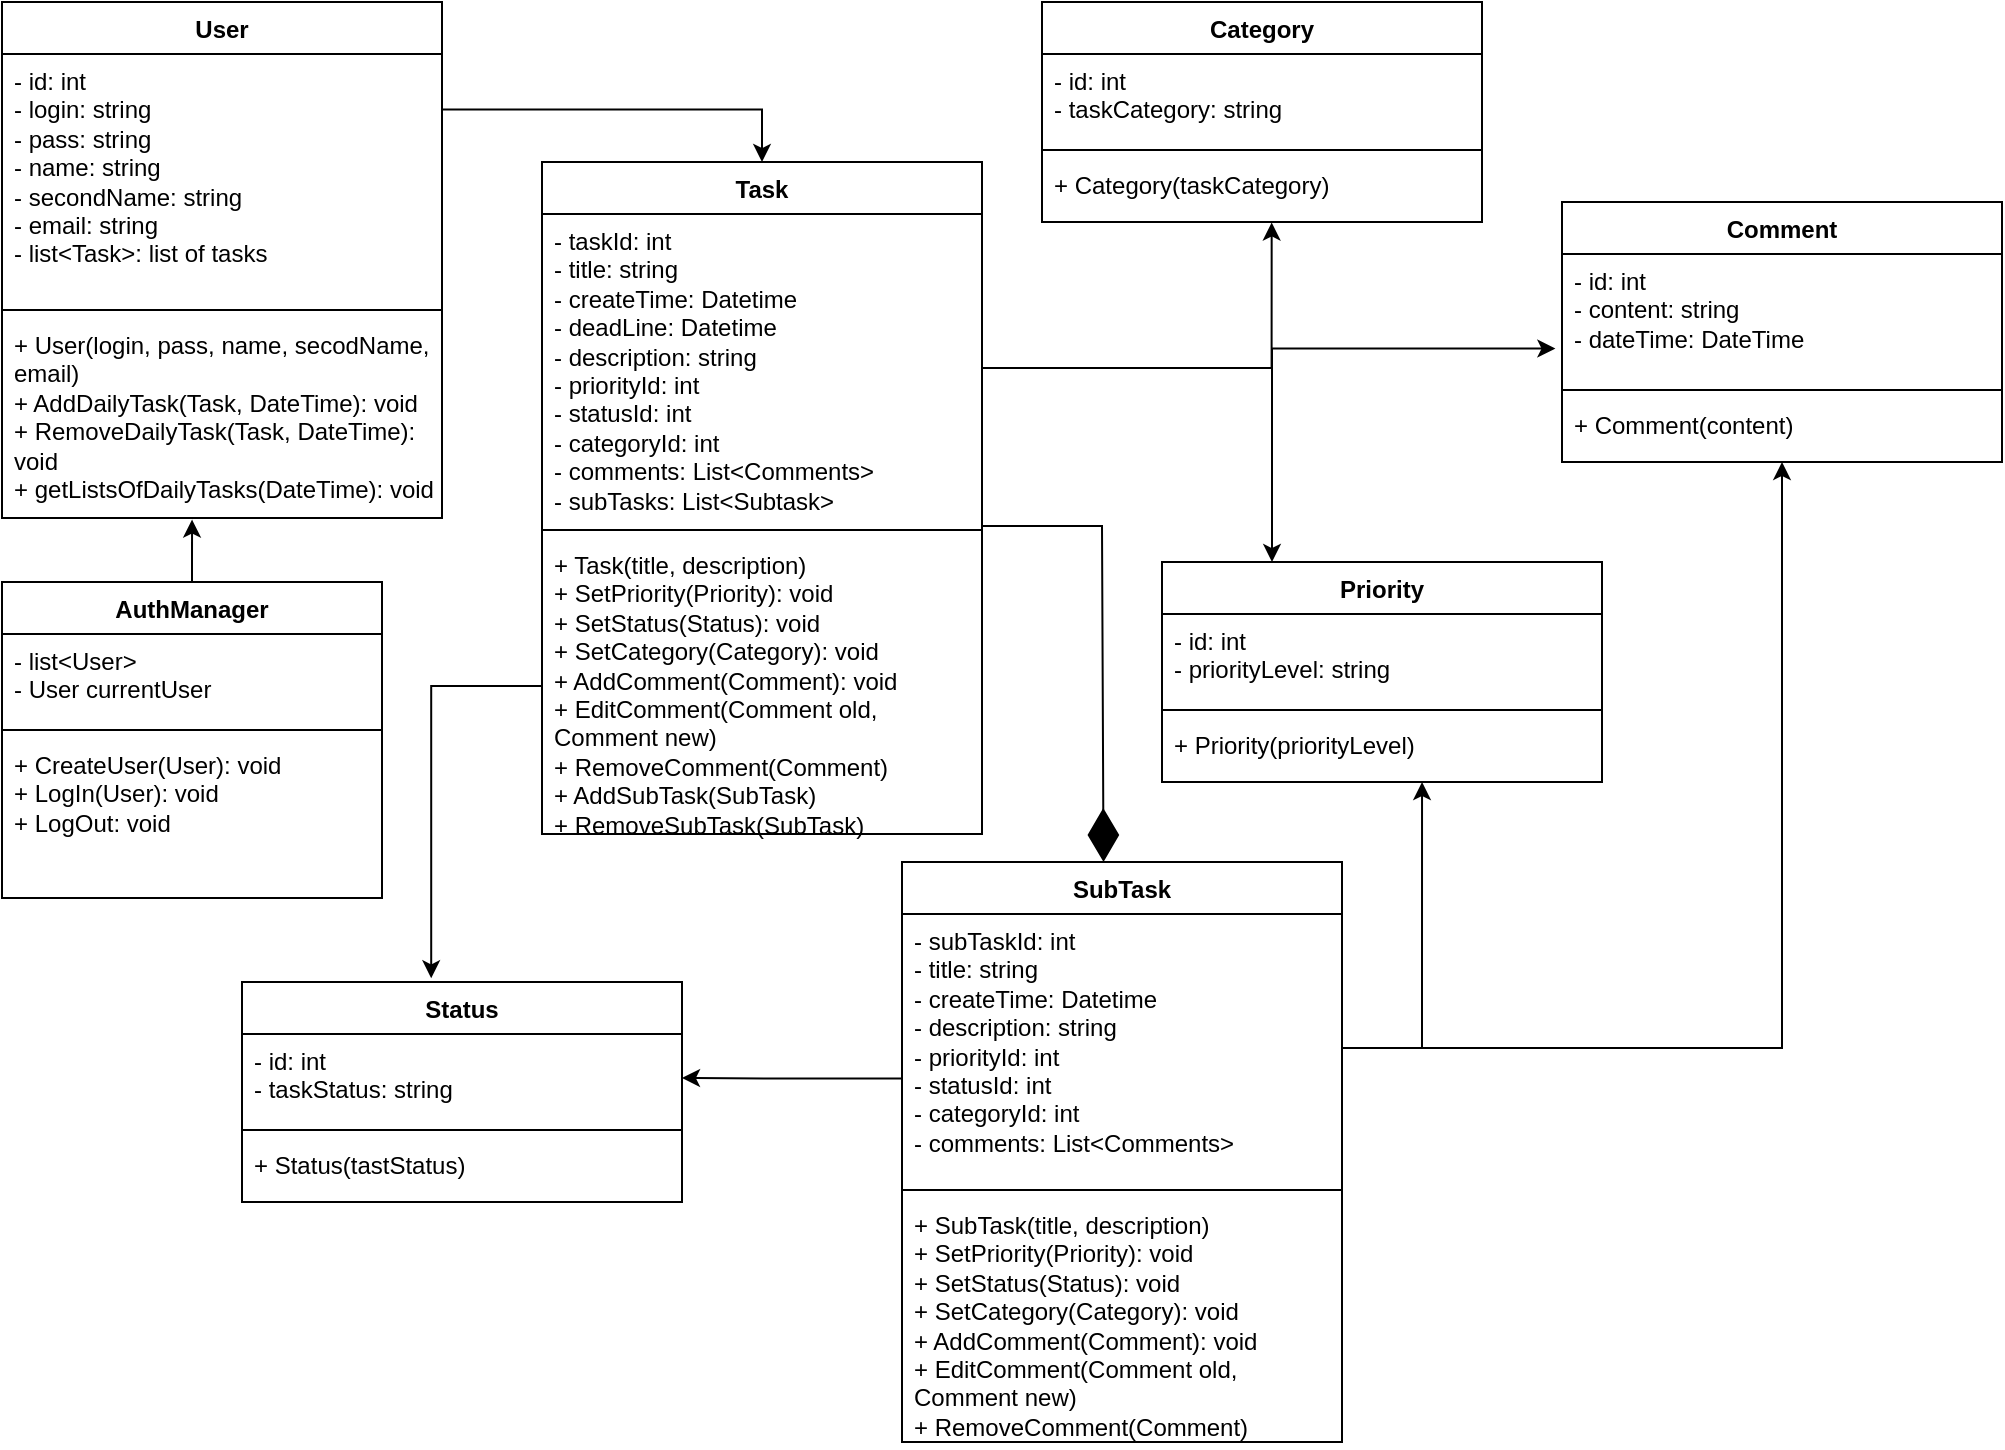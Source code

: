 <mxfile version="24.1.0" type="device">
  <diagram name="Страница — 1" id="Bil87quwlaxb9i6Cz8Cv">
    <mxGraphModel dx="1518" dy="705" grid="1" gridSize="10" guides="1" tooltips="1" connect="1" arrows="1" fold="1" page="1" pageScale="1" pageWidth="827" pageHeight="1169" math="0" shadow="0">
      <root>
        <mxCell id="0" />
        <mxCell id="1" parent="0" />
        <mxCell id="2zfIz8grE3cXNLrBjmMn-1" value="User" style="swimlane;fontStyle=1;align=center;verticalAlign=top;childLayout=stackLayout;horizontal=1;startSize=26;horizontalStack=0;resizeParent=1;resizeParentMax=0;resizeLast=0;collapsible=1;marginBottom=0;whiteSpace=wrap;html=1;" parent="1" vertex="1">
          <mxGeometry x="280" y="340" width="220" height="258" as="geometry">
            <mxRectangle x="330" y="390" width="70" height="30" as="alternateBounds" />
          </mxGeometry>
        </mxCell>
        <mxCell id="2zfIz8grE3cXNLrBjmMn-2" value="&lt;font style=&quot;vertical-align: inherit;&quot;&gt;&lt;font style=&quot;vertical-align: inherit;&quot;&gt;&lt;font style=&quot;vertical-align: inherit;&quot;&gt;&lt;font style=&quot;vertical-align: inherit;&quot;&gt;- id: int &lt;/font&gt;&lt;/font&gt;&lt;/font&gt;&lt;/font&gt;&lt;br&gt;&lt;font style=&quot;vertical-align: inherit;&quot;&gt;&lt;font style=&quot;vertical-align: inherit;&quot;&gt;&lt;font style=&quot;vertical-align: inherit;&quot;&gt;&lt;font style=&quot;vertical-align: inherit;&quot;&gt;- login: string&lt;/font&gt;&lt;/font&gt;&lt;/font&gt;&lt;/font&gt;&lt;br&gt;&lt;font style=&quot;vertical-align: inherit;&quot;&gt;&lt;font style=&quot;vertical-align: inherit;&quot;&gt;- pass: string&lt;br&gt;- name: string&lt;/font&gt;&lt;/font&gt;&lt;br&gt;&lt;font style=&quot;vertical-align: inherit;&quot;&gt;&lt;font style=&quot;vertical-align: inherit;&quot;&gt;- secondName: string&lt;/font&gt;&lt;/font&gt;&lt;br&gt;&lt;font style=&quot;vertical-align: inherit;&quot;&gt;&lt;font style=&quot;vertical-align: inherit;&quot;&gt;- email: string&lt;br&gt;- list&amp;lt;Task&amp;gt;: list of tasks&amp;nbsp;&lt;br&gt;&lt;/font&gt;&lt;/font&gt;" style="text;strokeColor=none;fillColor=none;align=left;verticalAlign=top;spacingLeft=4;spacingRight=4;overflow=hidden;rotatable=0;points=[[0,0.5],[1,0.5]];portConstraint=eastwest;whiteSpace=wrap;html=1;" parent="2zfIz8grE3cXNLrBjmMn-1" vertex="1">
          <mxGeometry y="26" width="220" height="124" as="geometry" />
        </mxCell>
        <mxCell id="2zfIz8grE3cXNLrBjmMn-3" value="" style="line;strokeWidth=1;fillColor=none;align=left;verticalAlign=middle;spacingTop=-1;spacingLeft=3;spacingRight=3;rotatable=0;labelPosition=right;points=[];portConstraint=eastwest;strokeColor=inherit;" parent="2zfIz8grE3cXNLrBjmMn-1" vertex="1">
          <mxGeometry y="150" width="220" height="8" as="geometry" />
        </mxCell>
        <mxCell id="2zfIz8grE3cXNLrBjmMn-4" value="+ User(login, pass, name, secodName, email)&lt;br&gt;+ AddDailyTask(Task, DateTime): void&lt;div&gt;+ RemoveDailyTask(Task, DateTime): void&lt;/div&gt;&lt;div&gt;+ getListsOfDailyTasks(DateTime): void&lt;br style=&quot;border-color: var(--border-color);&quot;&gt;&lt;/div&gt;&lt;div&gt;&lt;br&gt;&lt;/div&gt;" style="text;strokeColor=none;fillColor=none;align=left;verticalAlign=top;spacingLeft=4;spacingRight=4;overflow=hidden;rotatable=0;points=[[0,0.5],[1,0.5]];portConstraint=eastwest;whiteSpace=wrap;html=1;" parent="2zfIz8grE3cXNLrBjmMn-1" vertex="1">
          <mxGeometry y="158" width="220" height="100" as="geometry" />
        </mxCell>
        <mxCell id="dKyLfjiWWIPSGPcY52xh-7" style="edgeStyle=orthogonalEdgeStyle;rounded=0;orthogonalLoop=1;jettySize=auto;html=1;entryX=0.432;entryY=1.008;entryDx=0;entryDy=0;entryPerimeter=0;" parent="1" source="pTSnaO89AcoKP8tAUxXy-4" target="2zfIz8grE3cXNLrBjmMn-4" edge="1">
          <mxGeometry relative="1" as="geometry">
            <mxPoint x="375" y="500" as="targetPoint" />
          </mxGeometry>
        </mxCell>
        <mxCell id="pTSnaO89AcoKP8tAUxXy-4" value="AuthManager" style="swimlane;fontStyle=1;align=center;verticalAlign=top;childLayout=stackLayout;horizontal=1;startSize=26;horizontalStack=0;resizeParent=1;resizeParentMax=0;resizeLast=0;collapsible=1;marginBottom=0;whiteSpace=wrap;html=1;" parent="1" vertex="1">
          <mxGeometry x="280" y="630" width="190" height="158" as="geometry">
            <mxRectangle x="300" y="220" width="70" height="30" as="alternateBounds" />
          </mxGeometry>
        </mxCell>
        <mxCell id="pTSnaO89AcoKP8tAUxXy-5" value="&lt;font style=&quot;vertical-align: inherit;&quot;&gt;&lt;font style=&quot;vertical-align: inherit;&quot;&gt;- list&amp;lt;User&amp;gt;&lt;br&gt;- User currentUser&lt;br&gt;&lt;/font&gt;&lt;/font&gt;" style="text;strokeColor=none;fillColor=none;align=left;verticalAlign=top;spacingLeft=4;spacingRight=4;overflow=hidden;rotatable=0;points=[[0,0.5],[1,0.5]];portConstraint=eastwest;whiteSpace=wrap;html=1;" parent="pTSnaO89AcoKP8tAUxXy-4" vertex="1">
          <mxGeometry y="26" width="190" height="44" as="geometry" />
        </mxCell>
        <mxCell id="pTSnaO89AcoKP8tAUxXy-6" value="" style="line;strokeWidth=1;fillColor=none;align=left;verticalAlign=middle;spacingTop=-1;spacingLeft=3;spacingRight=3;rotatable=0;labelPosition=right;points=[];portConstraint=eastwest;strokeColor=inherit;" parent="pTSnaO89AcoKP8tAUxXy-4" vertex="1">
          <mxGeometry y="70" width="190" height="8" as="geometry" />
        </mxCell>
        <mxCell id="pTSnaO89AcoKP8tAUxXy-7" value="+ CreateUser(User): void&lt;br&gt;+ LogIn(User): void&lt;br&gt;+ LogOut: void" style="text;strokeColor=none;fillColor=none;align=left;verticalAlign=top;spacingLeft=4;spacingRight=4;overflow=hidden;rotatable=0;points=[[0,0.5],[1,0.5]];portConstraint=eastwest;whiteSpace=wrap;html=1;" parent="pTSnaO89AcoKP8tAUxXy-4" vertex="1">
          <mxGeometry y="78" width="190" height="80" as="geometry" />
        </mxCell>
        <mxCell id="pTSnaO89AcoKP8tAUxXy-9" value="Task" style="swimlane;fontStyle=1;align=center;verticalAlign=top;childLayout=stackLayout;horizontal=1;startSize=26;horizontalStack=0;resizeParent=1;resizeParentMax=0;resizeLast=0;collapsible=1;marginBottom=0;whiteSpace=wrap;html=1;" parent="1" vertex="1">
          <mxGeometry x="550" y="420" width="220" height="336" as="geometry">
            <mxRectangle x="940" y="440" width="70" height="30" as="alternateBounds" />
          </mxGeometry>
        </mxCell>
        <mxCell id="pTSnaO89AcoKP8tAUxXy-10" value="&lt;font style=&quot;vertical-align: inherit;&quot;&gt;&lt;font style=&quot;vertical-align: inherit;&quot;&gt;- taskId: int&lt;br&gt;- title: string&lt;br&gt;- createTime: Datetime&lt;br&gt;- deadLine: Datetime&lt;br&gt;- description: string&lt;br&gt;- priorityId: int&lt;br&gt;- statusId: int&lt;br&gt;- categoryId: int&lt;br&gt;- comments: List&amp;lt;Comments&amp;gt;&lt;br&gt;- subTasks: List&amp;lt;Subtask&amp;gt;&lt;br&gt;&lt;/font&gt;&lt;/font&gt;" style="text;strokeColor=none;fillColor=none;align=left;verticalAlign=top;spacingLeft=4;spacingRight=4;overflow=hidden;rotatable=0;points=[[0,0.5],[1,0.5]];portConstraint=eastwest;whiteSpace=wrap;html=1;" parent="pTSnaO89AcoKP8tAUxXy-9" vertex="1">
          <mxGeometry y="26" width="220" height="154" as="geometry" />
        </mxCell>
        <mxCell id="pTSnaO89AcoKP8tAUxXy-11" value="" style="line;strokeWidth=1;fillColor=none;align=left;verticalAlign=middle;spacingTop=-1;spacingLeft=3;spacingRight=3;rotatable=0;labelPosition=right;points=[];portConstraint=eastwest;strokeColor=inherit;" parent="pTSnaO89AcoKP8tAUxXy-9" vertex="1">
          <mxGeometry y="180" width="220" height="8" as="geometry" />
        </mxCell>
        <mxCell id="pTSnaO89AcoKP8tAUxXy-12" value="+ Task(title, description)&lt;br&gt;+ SetPriority(Priority): void&lt;br&gt;+ SetStatus(Status): void&lt;br&gt;+ SetCategory(Category): void&lt;br&gt;+ AddComment(Comment): void&lt;br&gt;+ EditComment(Comment old, Comment new)&lt;br&gt;+ RemoveComment(Comment)&lt;br&gt;+ AddSubTask(SubTask)&lt;br&gt;+ RemoveSubTask(SubTask)" style="text;strokeColor=none;fillColor=none;align=left;verticalAlign=top;spacingLeft=4;spacingRight=4;overflow=hidden;rotatable=0;points=[[0,0.5],[1,0.5]];portConstraint=eastwest;whiteSpace=wrap;html=1;" parent="pTSnaO89AcoKP8tAUxXy-9" vertex="1">
          <mxGeometry y="188" width="220" height="148" as="geometry" />
        </mxCell>
        <mxCell id="pTSnaO89AcoKP8tAUxXy-25" value="SubTask" style="swimlane;fontStyle=1;align=center;verticalAlign=top;childLayout=stackLayout;horizontal=1;startSize=26;horizontalStack=0;resizeParent=1;resizeParentMax=0;resizeLast=0;collapsible=1;marginBottom=0;whiteSpace=wrap;html=1;" parent="1" vertex="1">
          <mxGeometry x="730" y="770" width="220" height="290" as="geometry">
            <mxRectangle x="1111" y="680" width="70" height="30" as="alternateBounds" />
          </mxGeometry>
        </mxCell>
        <mxCell id="pTSnaO89AcoKP8tAUxXy-26" value="&lt;font style=&quot;vertical-align: inherit;&quot;&gt;&lt;font style=&quot;vertical-align: inherit;&quot;&gt;- subTaskId: int&lt;br style=&quot;border-color: var(--border-color);&quot;&gt;- title: string&lt;br style=&quot;border-color: var(--border-color);&quot;&gt;- createTime: Datetime&lt;br style=&quot;border-color: var(--border-color);&quot;&gt;- description: string&lt;br style=&quot;border-color: var(--border-color);&quot;&gt;- priorityId: int&lt;br style=&quot;border-color: var(--border-color);&quot;&gt;- statusId: int&lt;br style=&quot;border-color: var(--border-color);&quot;&gt;- categoryId: int&lt;br style=&quot;border-color: var(--border-color);&quot;&gt;- comments: List&amp;lt;Comments&amp;gt;&lt;br&gt;&lt;/font&gt;&lt;/font&gt;" style="text;strokeColor=none;fillColor=none;align=left;verticalAlign=top;spacingLeft=4;spacingRight=4;overflow=hidden;rotatable=0;points=[[0,0.5],[1,0.5]];portConstraint=eastwest;whiteSpace=wrap;html=1;" parent="pTSnaO89AcoKP8tAUxXy-25" vertex="1">
          <mxGeometry y="26" width="220" height="134" as="geometry" />
        </mxCell>
        <mxCell id="pTSnaO89AcoKP8tAUxXy-27" value="" style="line;strokeWidth=1;fillColor=none;align=left;verticalAlign=middle;spacingTop=-1;spacingLeft=3;spacingRight=3;rotatable=0;labelPosition=right;points=[];portConstraint=eastwest;strokeColor=inherit;" parent="pTSnaO89AcoKP8tAUxXy-25" vertex="1">
          <mxGeometry y="160" width="220" height="8" as="geometry" />
        </mxCell>
        <mxCell id="pTSnaO89AcoKP8tAUxXy-28" value="+ SubTask(title, description)&lt;br&gt;+ SetPriority(Priority): void&lt;br style=&quot;border-color: var(--border-color);&quot;&gt;+ SetStatus(Status): void&lt;br style=&quot;border-color: var(--border-color);&quot;&gt;+ SetCategory(Category): void&lt;br style=&quot;border-color: var(--border-color);&quot;&gt;+ AddComment(Comment): void&lt;br style=&quot;border-color: var(--border-color);&quot;&gt;+ EditComment(Comment old, Comment new)&lt;br style=&quot;border-color: var(--border-color);&quot;&gt;+ RemoveComment(Comment)" style="text;strokeColor=none;fillColor=none;align=left;verticalAlign=top;spacingLeft=4;spacingRight=4;overflow=hidden;rotatable=0;points=[[0,0.5],[1,0.5]];portConstraint=eastwest;whiteSpace=wrap;html=1;" parent="pTSnaO89AcoKP8tAUxXy-25" vertex="1">
          <mxGeometry y="168" width="220" height="122" as="geometry" />
        </mxCell>
        <mxCell id="pTSnaO89AcoKP8tAUxXy-29" value="" style="endArrow=diamondThin;endFill=1;endSize=24;html=1;rounded=0;entryX=0.458;entryY=0;entryDx=0;entryDy=0;entryPerimeter=0;" parent="1" target="pTSnaO89AcoKP8tAUxXy-25" edge="1">
          <mxGeometry width="160" relative="1" as="geometry">
            <mxPoint x="770" y="602" as="sourcePoint" />
            <mxPoint x="941" y="483" as="targetPoint" />
            <Array as="points">
              <mxPoint x="810" y="602" />
              <mxPoint x="820" y="602" />
              <mxPoint x="830" y="602" />
            </Array>
          </mxGeometry>
        </mxCell>
        <mxCell id="pTSnaO89AcoKP8tAUxXy-31" value="Category" style="swimlane;fontStyle=1;align=center;verticalAlign=top;childLayout=stackLayout;horizontal=1;startSize=26;horizontalStack=0;resizeParent=1;resizeParentMax=0;resizeLast=0;collapsible=1;marginBottom=0;whiteSpace=wrap;html=1;" parent="1" vertex="1">
          <mxGeometry x="800" y="340" width="220" height="110" as="geometry">
            <mxRectangle x="1111" y="680" width="70" height="30" as="alternateBounds" />
          </mxGeometry>
        </mxCell>
        <mxCell id="pTSnaO89AcoKP8tAUxXy-32" value="&lt;font style=&quot;vertical-align: inherit;&quot;&gt;&lt;font style=&quot;vertical-align: inherit;&quot;&gt;- id: int&lt;br&gt;- taskCategory: string&lt;br&gt;&lt;/font&gt;&lt;/font&gt;" style="text;strokeColor=none;fillColor=none;align=left;verticalAlign=top;spacingLeft=4;spacingRight=4;overflow=hidden;rotatable=0;points=[[0,0.5],[1,0.5]];portConstraint=eastwest;whiteSpace=wrap;html=1;" parent="pTSnaO89AcoKP8tAUxXy-31" vertex="1">
          <mxGeometry y="26" width="220" height="44" as="geometry" />
        </mxCell>
        <mxCell id="pTSnaO89AcoKP8tAUxXy-33" value="" style="line;strokeWidth=1;fillColor=none;align=left;verticalAlign=middle;spacingTop=-1;spacingLeft=3;spacingRight=3;rotatable=0;labelPosition=right;points=[];portConstraint=eastwest;strokeColor=inherit;" parent="pTSnaO89AcoKP8tAUxXy-31" vertex="1">
          <mxGeometry y="70" width="220" height="8" as="geometry" />
        </mxCell>
        <mxCell id="pTSnaO89AcoKP8tAUxXy-34" value="+ Category(taskCategory)" style="text;strokeColor=none;fillColor=none;align=left;verticalAlign=top;spacingLeft=4;spacingRight=4;overflow=hidden;rotatable=0;points=[[0,0.5],[1,0.5]];portConstraint=eastwest;whiteSpace=wrap;html=1;" parent="pTSnaO89AcoKP8tAUxXy-31" vertex="1">
          <mxGeometry y="78" width="220" height="32" as="geometry" />
        </mxCell>
        <mxCell id="pTSnaO89AcoKP8tAUxXy-35" value="&lt;font style=&quot;vertical-align: inherit;&quot;&gt;&lt;font style=&quot;vertical-align: inherit;&quot;&gt;Priority&lt;/font&gt;&lt;/font&gt;" style="swimlane;fontStyle=1;align=center;verticalAlign=top;childLayout=stackLayout;horizontal=1;startSize=26;horizontalStack=0;resizeParent=1;resizeParentMax=0;resizeLast=0;collapsible=1;marginBottom=0;whiteSpace=wrap;html=1;" parent="1" vertex="1">
          <mxGeometry x="860" y="620" width="220" height="110" as="geometry">
            <mxRectangle x="1111" y="680" width="70" height="30" as="alternateBounds" />
          </mxGeometry>
        </mxCell>
        <mxCell id="pTSnaO89AcoKP8tAUxXy-36" value="&lt;font style=&quot;vertical-align: inherit;&quot;&gt;&lt;font style=&quot;vertical-align: inherit;&quot;&gt;- id: int&lt;br&gt;- priorityLevel: string&lt;br&gt;&lt;/font&gt;&lt;/font&gt;" style="text;strokeColor=none;fillColor=none;align=left;verticalAlign=top;spacingLeft=4;spacingRight=4;overflow=hidden;rotatable=0;points=[[0,0.5],[1,0.5]];portConstraint=eastwest;whiteSpace=wrap;html=1;" parent="pTSnaO89AcoKP8tAUxXy-35" vertex="1">
          <mxGeometry y="26" width="220" height="44" as="geometry" />
        </mxCell>
        <mxCell id="pTSnaO89AcoKP8tAUxXy-37" value="" style="line;strokeWidth=1;fillColor=none;align=left;verticalAlign=middle;spacingTop=-1;spacingLeft=3;spacingRight=3;rotatable=0;labelPosition=right;points=[];portConstraint=eastwest;strokeColor=inherit;" parent="pTSnaO89AcoKP8tAUxXy-35" vertex="1">
          <mxGeometry y="70" width="220" height="8" as="geometry" />
        </mxCell>
        <mxCell id="pTSnaO89AcoKP8tAUxXy-38" value="&lt;font style=&quot;vertical-align: inherit;&quot;&gt;&lt;font style=&quot;vertical-align: inherit;&quot;&gt;+ Priority(priorityLevel)&lt;/font&gt;&lt;/font&gt;" style="text;strokeColor=none;fillColor=none;align=left;verticalAlign=top;spacingLeft=4;spacingRight=4;overflow=hidden;rotatable=0;points=[[0,0.5],[1,0.5]];portConstraint=eastwest;whiteSpace=wrap;html=1;" parent="pTSnaO89AcoKP8tAUxXy-35" vertex="1">
          <mxGeometry y="78" width="220" height="32" as="geometry" />
        </mxCell>
        <mxCell id="pTSnaO89AcoKP8tAUxXy-39" value="Comment" style="swimlane;fontStyle=1;align=center;verticalAlign=top;childLayout=stackLayout;horizontal=1;startSize=26;horizontalStack=0;resizeParent=1;resizeParentMax=0;resizeLast=0;collapsible=1;marginBottom=0;whiteSpace=wrap;html=1;" parent="1" vertex="1">
          <mxGeometry x="1060" y="440" width="220" height="130" as="geometry">
            <mxRectangle x="1111" y="680" width="70" height="30" as="alternateBounds" />
          </mxGeometry>
        </mxCell>
        <mxCell id="pTSnaO89AcoKP8tAUxXy-40" value="&lt;font style=&quot;vertical-align: inherit;&quot;&gt;&lt;font style=&quot;vertical-align: inherit;&quot;&gt;- id: int&lt;br&gt;- content: string&lt;br&gt;- dateTime: DateTime&lt;br&gt;&lt;/font&gt;&lt;/font&gt;" style="text;strokeColor=none;fillColor=none;align=left;verticalAlign=top;spacingLeft=4;spacingRight=4;overflow=hidden;rotatable=0;points=[[0,0.5],[1,0.5]];portConstraint=eastwest;whiteSpace=wrap;html=1;" parent="pTSnaO89AcoKP8tAUxXy-39" vertex="1">
          <mxGeometry y="26" width="220" height="64" as="geometry" />
        </mxCell>
        <mxCell id="pTSnaO89AcoKP8tAUxXy-41" value="" style="line;strokeWidth=1;fillColor=none;align=left;verticalAlign=middle;spacingTop=-1;spacingLeft=3;spacingRight=3;rotatable=0;labelPosition=right;points=[];portConstraint=eastwest;strokeColor=inherit;" parent="pTSnaO89AcoKP8tAUxXy-39" vertex="1">
          <mxGeometry y="90" width="220" height="8" as="geometry" />
        </mxCell>
        <mxCell id="pTSnaO89AcoKP8tAUxXy-42" value="+ Comment(content)" style="text;strokeColor=none;fillColor=none;align=left;verticalAlign=top;spacingLeft=4;spacingRight=4;overflow=hidden;rotatable=0;points=[[0,0.5],[1,0.5]];portConstraint=eastwest;whiteSpace=wrap;html=1;" parent="pTSnaO89AcoKP8tAUxXy-39" vertex="1">
          <mxGeometry y="98" width="220" height="32" as="geometry" />
        </mxCell>
        <mxCell id="pTSnaO89AcoKP8tAUxXy-43" value="Status" style="swimlane;fontStyle=1;align=center;verticalAlign=top;childLayout=stackLayout;horizontal=1;startSize=26;horizontalStack=0;resizeParent=1;resizeParentMax=0;resizeLast=0;collapsible=1;marginBottom=0;whiteSpace=wrap;html=1;" parent="1" vertex="1">
          <mxGeometry x="400" y="830" width="220" height="110" as="geometry">
            <mxRectangle x="1111" y="680" width="70" height="30" as="alternateBounds" />
          </mxGeometry>
        </mxCell>
        <mxCell id="pTSnaO89AcoKP8tAUxXy-44" value="&lt;font style=&quot;vertical-align: inherit;&quot;&gt;&lt;font style=&quot;vertical-align: inherit;&quot;&gt;- id: int&lt;br&gt;- taskStatus: string&lt;br&gt;&lt;/font&gt;&lt;/font&gt;" style="text;strokeColor=none;fillColor=none;align=left;verticalAlign=top;spacingLeft=4;spacingRight=4;overflow=hidden;rotatable=0;points=[[0,0.5],[1,0.5]];portConstraint=eastwest;whiteSpace=wrap;html=1;" parent="pTSnaO89AcoKP8tAUxXy-43" vertex="1">
          <mxGeometry y="26" width="220" height="44" as="geometry" />
        </mxCell>
        <mxCell id="pTSnaO89AcoKP8tAUxXy-45" value="" style="line;strokeWidth=1;fillColor=none;align=left;verticalAlign=middle;spacingTop=-1;spacingLeft=3;spacingRight=3;rotatable=0;labelPosition=right;points=[];portConstraint=eastwest;strokeColor=inherit;" parent="pTSnaO89AcoKP8tAUxXy-43" vertex="1">
          <mxGeometry y="70" width="220" height="8" as="geometry" />
        </mxCell>
        <mxCell id="pTSnaO89AcoKP8tAUxXy-46" value="+ Status(tastStatus)" style="text;strokeColor=none;fillColor=none;align=left;verticalAlign=top;spacingLeft=4;spacingRight=4;overflow=hidden;rotatable=0;points=[[0,0.5],[1,0.5]];portConstraint=eastwest;whiteSpace=wrap;html=1;" parent="pTSnaO89AcoKP8tAUxXy-43" vertex="1">
          <mxGeometry y="78" width="220" height="32" as="geometry" />
        </mxCell>
        <mxCell id="pzPnqWaU41q-q9gFvLcm-1" style="edgeStyle=orthogonalEdgeStyle;rounded=0;orthogonalLoop=1;jettySize=auto;html=1;entryX=-0.015;entryY=0.739;entryDx=0;entryDy=0;entryPerimeter=0;" parent="1" source="pTSnaO89AcoKP8tAUxXy-10" target="pTSnaO89AcoKP8tAUxXy-40" edge="1">
          <mxGeometry relative="1" as="geometry" />
        </mxCell>
        <mxCell id="pzPnqWaU41q-q9gFvLcm-3" style="edgeStyle=orthogonalEdgeStyle;rounded=0;orthogonalLoop=1;jettySize=auto;html=1;entryX=0.43;entryY=-0.017;entryDx=0;entryDy=0;entryPerimeter=0;" parent="1" source="pTSnaO89AcoKP8tAUxXy-12" target="pTSnaO89AcoKP8tAUxXy-43" edge="1">
          <mxGeometry relative="1" as="geometry" />
        </mxCell>
        <mxCell id="pzPnqWaU41q-q9gFvLcm-4" style="edgeStyle=orthogonalEdgeStyle;rounded=0;orthogonalLoop=1;jettySize=auto;html=1;entryX=0.25;entryY=0;entryDx=0;entryDy=0;" parent="1" source="pTSnaO89AcoKP8tAUxXy-10" target="pTSnaO89AcoKP8tAUxXy-35" edge="1">
          <mxGeometry relative="1" as="geometry" />
        </mxCell>
        <mxCell id="pzPnqWaU41q-q9gFvLcm-5" style="edgeStyle=orthogonalEdgeStyle;rounded=0;orthogonalLoop=1;jettySize=auto;html=1;entryX=0.5;entryY=1;entryDx=0;entryDy=0;" parent="1" source="pTSnaO89AcoKP8tAUxXy-26" target="pTSnaO89AcoKP8tAUxXy-39" edge="1">
          <mxGeometry relative="1" as="geometry" />
        </mxCell>
        <mxCell id="pzPnqWaU41q-q9gFvLcm-9" style="edgeStyle=orthogonalEdgeStyle;rounded=0;orthogonalLoop=1;jettySize=auto;html=1;entryX=0.591;entryY=1;entryDx=0;entryDy=0;entryPerimeter=0;" parent="1" source="pTSnaO89AcoKP8tAUxXy-26" target="pTSnaO89AcoKP8tAUxXy-38" edge="1">
          <mxGeometry relative="1" as="geometry" />
        </mxCell>
        <mxCell id="dKyLfjiWWIPSGPcY52xh-2" style="edgeStyle=orthogonalEdgeStyle;rounded=0;orthogonalLoop=1;jettySize=auto;html=1;entryX=0.5;entryY=0;entryDx=0;entryDy=0;exitX=1.001;exitY=0.224;exitDx=0;exitDy=0;exitPerimeter=0;" parent="1" source="2zfIz8grE3cXNLrBjmMn-2" target="pTSnaO89AcoKP8tAUxXy-9" edge="1">
          <mxGeometry relative="1" as="geometry" />
        </mxCell>
        <mxCell id="dKyLfjiWWIPSGPcY52xh-4" style="edgeStyle=orthogonalEdgeStyle;rounded=0;orthogonalLoop=1;jettySize=auto;html=1;entryX=1;entryY=0.5;entryDx=0;entryDy=0;exitX=0.002;exitY=0.614;exitDx=0;exitDy=0;exitPerimeter=0;" parent="1" source="pTSnaO89AcoKP8tAUxXy-26" target="pTSnaO89AcoKP8tAUxXy-44" edge="1">
          <mxGeometry relative="1" as="geometry" />
        </mxCell>
        <mxCell id="dKyLfjiWWIPSGPcY52xh-9" style="edgeStyle=orthogonalEdgeStyle;rounded=0;orthogonalLoop=1;jettySize=auto;html=1;entryX=0.522;entryY=1.007;entryDx=0;entryDy=0;entryPerimeter=0;" parent="1" source="pTSnaO89AcoKP8tAUxXy-10" target="pTSnaO89AcoKP8tAUxXy-34" edge="1">
          <mxGeometry relative="1" as="geometry">
            <mxPoint x="940" y="530" as="targetPoint" />
          </mxGeometry>
        </mxCell>
      </root>
    </mxGraphModel>
  </diagram>
</mxfile>
